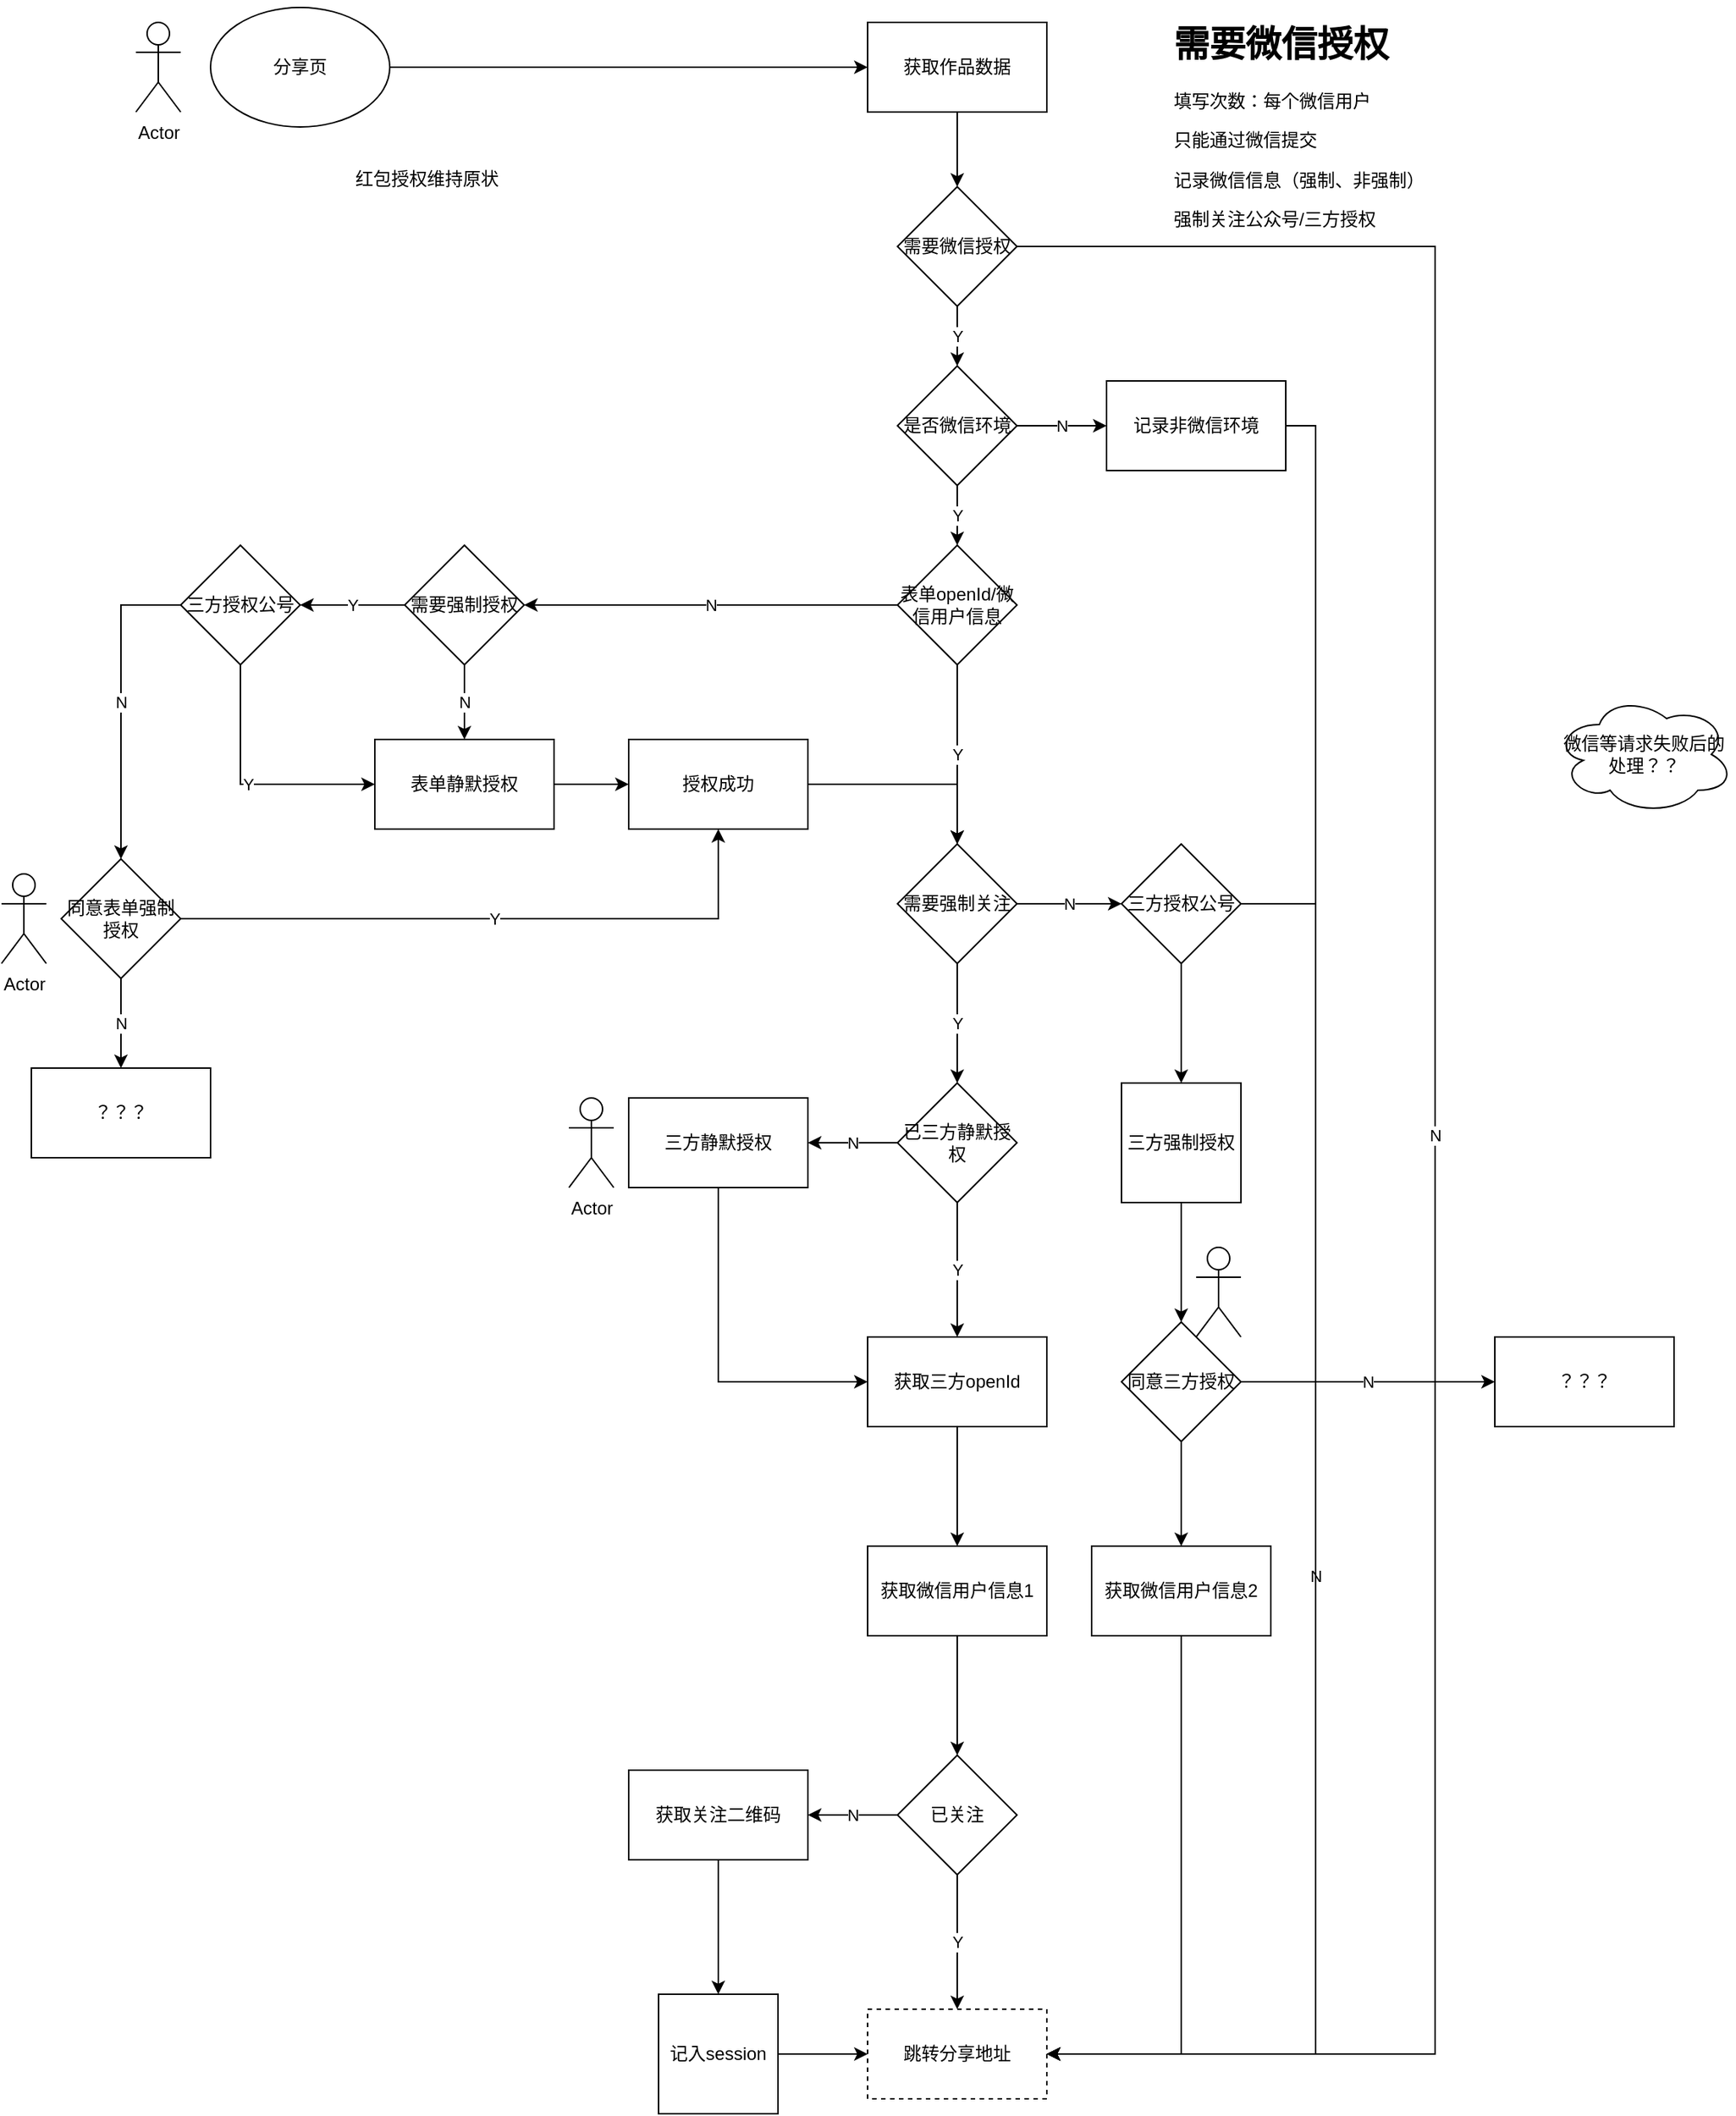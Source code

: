 <mxfile version="14.1.8" type="github">
  <diagram id="kgpKYQtTHZ0yAKxKKP6v" name="Page-1">
    <mxGraphModel dx="2412" dy="665" grid="1" gridSize="10" guides="1" tooltips="1" connect="1" arrows="1" fold="1" page="1" pageScale="1" pageWidth="850" pageHeight="1100" math="0" shadow="0">
      <root>
        <mxCell id="0" />
        <mxCell id="1" parent="0" />
        <mxCell id="RKxTLSYBz2Tuo5BJa__w-16" value="" style="edgeStyle=orthogonalEdgeStyle;rounded=0;orthogonalLoop=1;jettySize=auto;html=1;" edge="1" parent="1" source="RKxTLSYBz2Tuo5BJa__w-12" target="RKxTLSYBz2Tuo5BJa__w-15">
          <mxGeometry relative="1" as="geometry" />
        </mxCell>
        <mxCell id="RKxTLSYBz2Tuo5BJa__w-12" value="分享页" style="ellipse;whiteSpace=wrap;html=1;" vertex="1" parent="1">
          <mxGeometry x="10" y="10" width="120" height="80" as="geometry" />
        </mxCell>
        <mxCell id="RKxTLSYBz2Tuo5BJa__w-21" value="" style="edgeStyle=orthogonalEdgeStyle;rounded=0;orthogonalLoop=1;jettySize=auto;html=1;" edge="1" parent="1" source="RKxTLSYBz2Tuo5BJa__w-15" target="RKxTLSYBz2Tuo5BJa__w-20">
          <mxGeometry relative="1" as="geometry" />
        </mxCell>
        <mxCell id="RKxTLSYBz2Tuo5BJa__w-15" value="获取作品数据" style="whiteSpace=wrap;html=1;" vertex="1" parent="1">
          <mxGeometry x="450" y="20" width="120" height="60" as="geometry" />
        </mxCell>
        <mxCell id="RKxTLSYBz2Tuo5BJa__w-19" value="红包授权维持原状" style="text;html=1;strokeColor=none;fillColor=none;align=center;verticalAlign=middle;whiteSpace=wrap;rounded=0;" vertex="1" parent="1">
          <mxGeometry x="100" y="110" width="110" height="30" as="geometry" />
        </mxCell>
        <mxCell id="RKxTLSYBz2Tuo5BJa__w-42" value="N" style="edgeStyle=orthogonalEdgeStyle;rounded=0;orthogonalLoop=1;jettySize=auto;html=1;exitX=1;exitY=0.5;exitDx=0;exitDy=0;entryX=1;entryY=0.5;entryDx=0;entryDy=0;" edge="1" parent="1" source="RKxTLSYBz2Tuo5BJa__w-20" target="RKxTLSYBz2Tuo5BJa__w-33">
          <mxGeometry relative="1" as="geometry">
            <Array as="points">
              <mxPoint x="830" y="170" />
              <mxPoint x="830" y="1380" />
            </Array>
          </mxGeometry>
        </mxCell>
        <mxCell id="RKxTLSYBz2Tuo5BJa__w-96" value="Y" style="edgeStyle=orthogonalEdgeStyle;rounded=0;orthogonalLoop=1;jettySize=auto;html=1;" edge="1" parent="1" source="RKxTLSYBz2Tuo5BJa__w-20" target="RKxTLSYBz2Tuo5BJa__w-95">
          <mxGeometry relative="1" as="geometry" />
        </mxCell>
        <mxCell id="RKxTLSYBz2Tuo5BJa__w-20" value="需要微信授权" style="rhombus;whiteSpace=wrap;html=1;" vertex="1" parent="1">
          <mxGeometry x="470" y="130" width="80" height="80" as="geometry" />
        </mxCell>
        <mxCell id="RKxTLSYBz2Tuo5BJa__w-22" value="&lt;h1&gt;需要微信授权&lt;/h1&gt;&lt;p&gt;填写次数：每个微信用户&lt;/p&gt;&lt;p&gt;只能通过微信提交&lt;/p&gt;&lt;p&gt;记录微信信息（强制、非强制）&lt;/p&gt;&lt;p&gt;强制关注公众号/三方授权&lt;/p&gt;" style="text;html=1;strokeColor=none;fillColor=none;spacing=5;spacingTop=-20;whiteSpace=wrap;overflow=hidden;rounded=0;" vertex="1" parent="1">
          <mxGeometry x="650" y="15" width="190" height="150" as="geometry" />
        </mxCell>
        <mxCell id="RKxTLSYBz2Tuo5BJa__w-28" value="Y" style="edgeStyle=orthogonalEdgeStyle;rounded=0;orthogonalLoop=1;jettySize=auto;html=1;" edge="1" parent="1" source="RKxTLSYBz2Tuo5BJa__w-25" target="RKxTLSYBz2Tuo5BJa__w-27">
          <mxGeometry relative="1" as="geometry" />
        </mxCell>
        <mxCell id="RKxTLSYBz2Tuo5BJa__w-44" value="N" style="edgeStyle=orthogonalEdgeStyle;rounded=0;orthogonalLoop=1;jettySize=auto;html=1;" edge="1" parent="1" source="RKxTLSYBz2Tuo5BJa__w-25" target="RKxTLSYBz2Tuo5BJa__w-43">
          <mxGeometry relative="1" as="geometry" />
        </mxCell>
        <mxCell id="RKxTLSYBz2Tuo5BJa__w-25" value="表单openId/微信用户信息" style="rhombus;whiteSpace=wrap;html=1;" vertex="1" parent="1">
          <mxGeometry x="470" y="370" width="80" height="80" as="geometry" />
        </mxCell>
        <mxCell id="RKxTLSYBz2Tuo5BJa__w-30" value="Y" style="edgeStyle=orthogonalEdgeStyle;rounded=0;orthogonalLoop=1;jettySize=auto;html=1;" edge="1" parent="1" source="RKxTLSYBz2Tuo5BJa__w-27" target="RKxTLSYBz2Tuo5BJa__w-29">
          <mxGeometry relative="1" as="geometry" />
        </mxCell>
        <mxCell id="RKxTLSYBz2Tuo5BJa__w-76" value="N" style="edgeStyle=orthogonalEdgeStyle;rounded=0;orthogonalLoop=1;jettySize=auto;html=1;" edge="1" parent="1" source="RKxTLSYBz2Tuo5BJa__w-27" target="RKxTLSYBz2Tuo5BJa__w-75">
          <mxGeometry relative="1" as="geometry" />
        </mxCell>
        <mxCell id="RKxTLSYBz2Tuo5BJa__w-27" value="需要强制关注" style="rhombus;whiteSpace=wrap;html=1;" vertex="1" parent="1">
          <mxGeometry x="470" y="570" width="80" height="80" as="geometry" />
        </mxCell>
        <mxCell id="RKxTLSYBz2Tuo5BJa__w-55" value="Y" style="edgeStyle=orthogonalEdgeStyle;rounded=0;orthogonalLoop=1;jettySize=auto;html=1;" edge="1" parent="1" source="RKxTLSYBz2Tuo5BJa__w-29" target="RKxTLSYBz2Tuo5BJa__w-54">
          <mxGeometry relative="1" as="geometry" />
        </mxCell>
        <mxCell id="RKxTLSYBz2Tuo5BJa__w-58" value="N" style="edgeStyle=orthogonalEdgeStyle;rounded=0;orthogonalLoop=1;jettySize=auto;html=1;" edge="1" parent="1" source="RKxTLSYBz2Tuo5BJa__w-29" target="RKxTLSYBz2Tuo5BJa__w-57">
          <mxGeometry relative="1" as="geometry" />
        </mxCell>
        <mxCell id="RKxTLSYBz2Tuo5BJa__w-29" value="已三方静默授权" style="rhombus;whiteSpace=wrap;html=1;" vertex="1" parent="1">
          <mxGeometry x="470" y="730" width="80" height="80" as="geometry" />
        </mxCell>
        <mxCell id="RKxTLSYBz2Tuo5BJa__w-34" value="Y" style="edgeStyle=orthogonalEdgeStyle;rounded=0;orthogonalLoop=1;jettySize=auto;html=1;" edge="1" parent="1" source="RKxTLSYBz2Tuo5BJa__w-31" target="RKxTLSYBz2Tuo5BJa__w-33">
          <mxGeometry relative="1" as="geometry" />
        </mxCell>
        <mxCell id="RKxTLSYBz2Tuo5BJa__w-61" value="N" style="edgeStyle=orthogonalEdgeStyle;rounded=0;orthogonalLoop=1;jettySize=auto;html=1;" edge="1" parent="1" source="RKxTLSYBz2Tuo5BJa__w-31" target="RKxTLSYBz2Tuo5BJa__w-60">
          <mxGeometry relative="1" as="geometry" />
        </mxCell>
        <mxCell id="RKxTLSYBz2Tuo5BJa__w-31" value="已关注" style="rhombus;whiteSpace=wrap;html=1;" vertex="1" parent="1">
          <mxGeometry x="470" y="1180" width="80" height="80" as="geometry" />
        </mxCell>
        <mxCell id="RKxTLSYBz2Tuo5BJa__w-33" value="跳转分享地址" style="whiteSpace=wrap;html=1;dashed=1;" vertex="1" parent="1">
          <mxGeometry x="450" y="1350" width="120" height="60" as="geometry" />
        </mxCell>
        <mxCell id="RKxTLSYBz2Tuo5BJa__w-46" value="N" style="edgeStyle=orthogonalEdgeStyle;rounded=0;orthogonalLoop=1;jettySize=auto;html=1;entryX=0.5;entryY=0;entryDx=0;entryDy=0;" edge="1" parent="1" source="RKxTLSYBz2Tuo5BJa__w-43" target="RKxTLSYBz2Tuo5BJa__w-67">
          <mxGeometry relative="1" as="geometry">
            <mxPoint x="300" y="510" as="targetPoint" />
          </mxGeometry>
        </mxCell>
        <mxCell id="RKxTLSYBz2Tuo5BJa__w-66" value="Y" style="edgeStyle=orthogonalEdgeStyle;rounded=0;orthogonalLoop=1;jettySize=auto;html=1;" edge="1" parent="1" source="RKxTLSYBz2Tuo5BJa__w-43" target="RKxTLSYBz2Tuo5BJa__w-65">
          <mxGeometry relative="1" as="geometry" />
        </mxCell>
        <mxCell id="RKxTLSYBz2Tuo5BJa__w-43" value="需要强制授权" style="rhombus;whiteSpace=wrap;html=1;" vertex="1" parent="1">
          <mxGeometry x="140" y="370" width="80" height="80" as="geometry" />
        </mxCell>
        <mxCell id="RKxTLSYBz2Tuo5BJa__w-47" style="edgeStyle=orthogonalEdgeStyle;rounded=0;orthogonalLoop=1;jettySize=auto;html=1;exitX=1;exitY=0.5;exitDx=0;exitDy=0;entryX=0.5;entryY=0;entryDx=0;entryDy=0;" edge="1" parent="1" source="RKxTLSYBz2Tuo5BJa__w-45" target="RKxTLSYBz2Tuo5BJa__w-27">
          <mxGeometry relative="1" as="geometry" />
        </mxCell>
        <mxCell id="RKxTLSYBz2Tuo5BJa__w-45" value="授权成功" style="whiteSpace=wrap;html=1;" vertex="1" parent="1">
          <mxGeometry x="290" y="500" width="120" height="60" as="geometry" />
        </mxCell>
        <mxCell id="RKxTLSYBz2Tuo5BJa__w-52" value="N" style="edgeStyle=orthogonalEdgeStyle;rounded=0;orthogonalLoop=1;jettySize=auto;html=1;" edge="1" parent="1" source="RKxTLSYBz2Tuo5BJa__w-48" target="RKxTLSYBz2Tuo5BJa__w-51">
          <mxGeometry relative="1" as="geometry" />
        </mxCell>
        <mxCell id="RKxTLSYBz2Tuo5BJa__w-71" value="Y" style="edgeStyle=orthogonalEdgeStyle;rounded=0;orthogonalLoop=1;jettySize=auto;html=1;exitX=1;exitY=0.5;exitDx=0;exitDy=0;entryX=0.5;entryY=1;entryDx=0;entryDy=0;" edge="1" parent="1" source="RKxTLSYBz2Tuo5BJa__w-48" target="RKxTLSYBz2Tuo5BJa__w-45">
          <mxGeometry relative="1" as="geometry" />
        </mxCell>
        <mxCell id="RKxTLSYBz2Tuo5BJa__w-48" value="同意表单强制授权" style="rhombus;whiteSpace=wrap;html=1;" vertex="1" parent="1">
          <mxGeometry x="-90" y="580" width="80" height="80" as="geometry" />
        </mxCell>
        <mxCell id="RKxTLSYBz2Tuo5BJa__w-51" value="？？？" style="whiteSpace=wrap;html=1;" vertex="1" parent="1">
          <mxGeometry x="-110" y="720" width="120" height="60" as="geometry" />
        </mxCell>
        <mxCell id="RKxTLSYBz2Tuo5BJa__w-81" value="" style="edgeStyle=orthogonalEdgeStyle;rounded=0;orthogonalLoop=1;jettySize=auto;html=1;" edge="1" parent="1" source="RKxTLSYBz2Tuo5BJa__w-54" target="RKxTLSYBz2Tuo5BJa__w-80">
          <mxGeometry relative="1" as="geometry" />
        </mxCell>
        <mxCell id="RKxTLSYBz2Tuo5BJa__w-54" value="获取三方openId" style="whiteSpace=wrap;html=1;" vertex="1" parent="1">
          <mxGeometry x="450" y="900" width="120" height="60" as="geometry" />
        </mxCell>
        <mxCell id="RKxTLSYBz2Tuo5BJa__w-59" style="edgeStyle=orthogonalEdgeStyle;rounded=0;orthogonalLoop=1;jettySize=auto;html=1;exitX=0.5;exitY=1;exitDx=0;exitDy=0;entryX=0;entryY=0.5;entryDx=0;entryDy=0;" edge="1" parent="1" source="RKxTLSYBz2Tuo5BJa__w-57" target="RKxTLSYBz2Tuo5BJa__w-54">
          <mxGeometry relative="1" as="geometry" />
        </mxCell>
        <mxCell id="RKxTLSYBz2Tuo5BJa__w-57" value="三方静默授权" style="whiteSpace=wrap;html=1;" vertex="1" parent="1">
          <mxGeometry x="290" y="740" width="120" height="60" as="geometry" />
        </mxCell>
        <mxCell id="RKxTLSYBz2Tuo5BJa__w-63" value="" style="edgeStyle=orthogonalEdgeStyle;rounded=0;orthogonalLoop=1;jettySize=auto;html=1;" edge="1" parent="1" source="RKxTLSYBz2Tuo5BJa__w-60" target="RKxTLSYBz2Tuo5BJa__w-62">
          <mxGeometry relative="1" as="geometry" />
        </mxCell>
        <mxCell id="RKxTLSYBz2Tuo5BJa__w-60" value="获取关注二维码" style="whiteSpace=wrap;html=1;" vertex="1" parent="1">
          <mxGeometry x="290" y="1190" width="120" height="60" as="geometry" />
        </mxCell>
        <mxCell id="RKxTLSYBz2Tuo5BJa__w-64" style="edgeStyle=orthogonalEdgeStyle;rounded=0;orthogonalLoop=1;jettySize=auto;html=1;exitX=1;exitY=0.5;exitDx=0;exitDy=0;entryX=0;entryY=0.5;entryDx=0;entryDy=0;" edge="1" parent="1" source="RKxTLSYBz2Tuo5BJa__w-62" target="RKxTLSYBz2Tuo5BJa__w-33">
          <mxGeometry relative="1" as="geometry" />
        </mxCell>
        <mxCell id="RKxTLSYBz2Tuo5BJa__w-62" value="记入session" style="rounded=0;whiteSpace=wrap;html=1;fontFamily=Helvetica;fontSize=12;fontColor=#000000;align=center;strokeColor=#000000;fillColor=#ffffff;" vertex="1" parent="1">
          <mxGeometry x="310" y="1340" width="80" height="80" as="geometry" />
        </mxCell>
        <mxCell id="RKxTLSYBz2Tuo5BJa__w-68" value="Y" style="edgeStyle=orthogonalEdgeStyle;rounded=0;orthogonalLoop=1;jettySize=auto;html=1;entryX=0;entryY=0.5;entryDx=0;entryDy=0;exitX=0.5;exitY=1;exitDx=0;exitDy=0;" edge="1" parent="1" source="RKxTLSYBz2Tuo5BJa__w-65" target="RKxTLSYBz2Tuo5BJa__w-67">
          <mxGeometry relative="1" as="geometry" />
        </mxCell>
        <mxCell id="RKxTLSYBz2Tuo5BJa__w-70" value="N" style="edgeStyle=orthogonalEdgeStyle;rounded=0;orthogonalLoop=1;jettySize=auto;html=1;exitX=0;exitY=0.5;exitDx=0;exitDy=0;entryX=0.5;entryY=0;entryDx=0;entryDy=0;" edge="1" parent="1" source="RKxTLSYBz2Tuo5BJa__w-65" target="RKxTLSYBz2Tuo5BJa__w-48">
          <mxGeometry relative="1" as="geometry" />
        </mxCell>
        <mxCell id="RKxTLSYBz2Tuo5BJa__w-65" value="三方授权公号" style="rhombus;whiteSpace=wrap;html=1;" vertex="1" parent="1">
          <mxGeometry x="-10" y="370" width="80" height="80" as="geometry" />
        </mxCell>
        <mxCell id="RKxTLSYBz2Tuo5BJa__w-69" style="edgeStyle=orthogonalEdgeStyle;rounded=0;orthogonalLoop=1;jettySize=auto;html=1;exitX=1;exitY=0.5;exitDx=0;exitDy=0;entryX=0;entryY=0.5;entryDx=0;entryDy=0;" edge="1" parent="1" source="RKxTLSYBz2Tuo5BJa__w-67" target="RKxTLSYBz2Tuo5BJa__w-45">
          <mxGeometry relative="1" as="geometry" />
        </mxCell>
        <mxCell id="RKxTLSYBz2Tuo5BJa__w-67" value="表单静默授权" style="whiteSpace=wrap;html=1;" vertex="1" parent="1">
          <mxGeometry x="120" y="500" width="120" height="60" as="geometry" />
        </mxCell>
        <mxCell id="RKxTLSYBz2Tuo5BJa__w-72" value="Actor" style="shape=umlActor;verticalLabelPosition=bottom;verticalAlign=top;html=1;outlineConnect=0;" vertex="1" parent="1">
          <mxGeometry x="-130" y="590" width="30" height="60" as="geometry" />
        </mxCell>
        <mxCell id="RKxTLSYBz2Tuo5BJa__w-73" value="Actor" style="shape=umlActor;verticalLabelPosition=bottom;verticalAlign=top;html=1;outlineConnect=0;" vertex="1" parent="1">
          <mxGeometry x="-40" y="20" width="30" height="60" as="geometry" />
        </mxCell>
        <mxCell id="RKxTLSYBz2Tuo5BJa__w-74" value="Actor" style="shape=umlActor;verticalLabelPosition=bottom;verticalAlign=top;html=1;outlineConnect=0;" vertex="1" parent="1">
          <mxGeometry x="250" y="740" width="30" height="60" as="geometry" />
        </mxCell>
        <mxCell id="RKxTLSYBz2Tuo5BJa__w-77" value="N" style="edgeStyle=orthogonalEdgeStyle;rounded=0;orthogonalLoop=1;jettySize=auto;html=1;exitX=1;exitY=0.5;exitDx=0;exitDy=0;entryX=1;entryY=0.5;entryDx=0;entryDy=0;" edge="1" parent="1" source="RKxTLSYBz2Tuo5BJa__w-75" target="RKxTLSYBz2Tuo5BJa__w-33">
          <mxGeometry relative="1" as="geometry">
            <Array as="points">
              <mxPoint x="750" y="610" />
              <mxPoint x="750" y="1380" />
            </Array>
          </mxGeometry>
        </mxCell>
        <mxCell id="RKxTLSYBz2Tuo5BJa__w-79" value="" style="edgeStyle=orthogonalEdgeStyle;rounded=0;orthogonalLoop=1;jettySize=auto;html=1;" edge="1" parent="1" source="RKxTLSYBz2Tuo5BJa__w-75" target="RKxTLSYBz2Tuo5BJa__w-78">
          <mxGeometry relative="1" as="geometry" />
        </mxCell>
        <mxCell id="RKxTLSYBz2Tuo5BJa__w-75" value="三方授权公号" style="rhombus;whiteSpace=wrap;html=1;" vertex="1" parent="1">
          <mxGeometry x="620" y="570" width="80" height="80" as="geometry" />
        </mxCell>
        <mxCell id="RKxTLSYBz2Tuo5BJa__w-84" value="" style="edgeStyle=orthogonalEdgeStyle;rounded=0;orthogonalLoop=1;jettySize=auto;html=1;" edge="1" parent="1" source="RKxTLSYBz2Tuo5BJa__w-78" target="RKxTLSYBz2Tuo5BJa__w-83">
          <mxGeometry relative="1" as="geometry" />
        </mxCell>
        <mxCell id="RKxTLSYBz2Tuo5BJa__w-78" value="三方强制授权" style="rounded=0;whiteSpace=wrap;html=1;fontFamily=Helvetica;fontSize=12;fontColor=#000000;align=center;strokeColor=#000000;fillColor=#ffffff;" vertex="1" parent="1">
          <mxGeometry x="620" y="730" width="80" height="80" as="geometry" />
        </mxCell>
        <mxCell id="RKxTLSYBz2Tuo5BJa__w-82" style="edgeStyle=orthogonalEdgeStyle;rounded=0;orthogonalLoop=1;jettySize=auto;html=1;exitX=0.5;exitY=1;exitDx=0;exitDy=0;entryX=0.5;entryY=0;entryDx=0;entryDy=0;" edge="1" parent="1" source="RKxTLSYBz2Tuo5BJa__w-80" target="RKxTLSYBz2Tuo5BJa__w-31">
          <mxGeometry relative="1" as="geometry" />
        </mxCell>
        <mxCell id="RKxTLSYBz2Tuo5BJa__w-80" value="获取微信用户信息1" style="whiteSpace=wrap;html=1;" vertex="1" parent="1">
          <mxGeometry x="450" y="1040" width="120" height="60" as="geometry" />
        </mxCell>
        <mxCell id="RKxTLSYBz2Tuo5BJa__w-88" value="N" style="edgeStyle=orthogonalEdgeStyle;rounded=0;orthogonalLoop=1;jettySize=auto;html=1;" edge="1" parent="1" source="RKxTLSYBz2Tuo5BJa__w-83" target="RKxTLSYBz2Tuo5BJa__w-87">
          <mxGeometry relative="1" as="geometry" />
        </mxCell>
        <mxCell id="RKxTLSYBz2Tuo5BJa__w-91" value="" style="edgeStyle=orthogonalEdgeStyle;rounded=0;orthogonalLoop=1;jettySize=auto;html=1;" edge="1" parent="1" source="RKxTLSYBz2Tuo5BJa__w-83" target="RKxTLSYBz2Tuo5BJa__w-90">
          <mxGeometry relative="1" as="geometry" />
        </mxCell>
        <mxCell id="RKxTLSYBz2Tuo5BJa__w-83" value="同意三方授权" style="rhombus;whiteSpace=wrap;html=1;rounded=0;" vertex="1" parent="1">
          <mxGeometry x="620" y="890" width="80" height="80" as="geometry" />
        </mxCell>
        <mxCell id="RKxTLSYBz2Tuo5BJa__w-85" value="" style="shape=umlActor;verticalLabelPosition=bottom;verticalAlign=top;html=1;outlineConnect=0;" vertex="1" parent="1">
          <mxGeometry x="670" y="840" width="30" height="60" as="geometry" />
        </mxCell>
        <mxCell id="RKxTLSYBz2Tuo5BJa__w-87" value="？？？" style="whiteSpace=wrap;html=1;rounded=0;" vertex="1" parent="1">
          <mxGeometry x="870" y="900" width="120" height="60" as="geometry" />
        </mxCell>
        <mxCell id="RKxTLSYBz2Tuo5BJa__w-89" value="微信等请求失败后的处理？？" style="ellipse;shape=cloud;whiteSpace=wrap;html=1;" vertex="1" parent="1">
          <mxGeometry x="910" y="470" width="120" height="80" as="geometry" />
        </mxCell>
        <mxCell id="RKxTLSYBz2Tuo5BJa__w-92" style="edgeStyle=orthogonalEdgeStyle;rounded=0;orthogonalLoop=1;jettySize=auto;html=1;exitX=0.5;exitY=1;exitDx=0;exitDy=0;entryX=1;entryY=0.5;entryDx=0;entryDy=0;" edge="1" parent="1" source="RKxTLSYBz2Tuo5BJa__w-90" target="RKxTLSYBz2Tuo5BJa__w-33">
          <mxGeometry relative="1" as="geometry" />
        </mxCell>
        <mxCell id="RKxTLSYBz2Tuo5BJa__w-90" value="获取微信用户信息2" style="whiteSpace=wrap;html=1;rounded=0;" vertex="1" parent="1">
          <mxGeometry x="600" y="1040" width="120" height="60" as="geometry" />
        </mxCell>
        <mxCell id="RKxTLSYBz2Tuo5BJa__w-97" value="Y" style="edgeStyle=orthogonalEdgeStyle;rounded=0;orthogonalLoop=1;jettySize=auto;html=1;exitX=0.5;exitY=1;exitDx=0;exitDy=0;" edge="1" parent="1" source="RKxTLSYBz2Tuo5BJa__w-95" target="RKxTLSYBz2Tuo5BJa__w-25">
          <mxGeometry relative="1" as="geometry" />
        </mxCell>
        <mxCell id="RKxTLSYBz2Tuo5BJa__w-99" value="N" style="edgeStyle=orthogonalEdgeStyle;rounded=0;orthogonalLoop=1;jettySize=auto;html=1;" edge="1" parent="1" source="RKxTLSYBz2Tuo5BJa__w-95" target="RKxTLSYBz2Tuo5BJa__w-98">
          <mxGeometry relative="1" as="geometry" />
        </mxCell>
        <mxCell id="RKxTLSYBz2Tuo5BJa__w-95" value="是否微信环境" style="rhombus;whiteSpace=wrap;html=1;" vertex="1" parent="1">
          <mxGeometry x="470" y="250" width="80" height="80" as="geometry" />
        </mxCell>
        <mxCell id="RKxTLSYBz2Tuo5BJa__w-100" style="edgeStyle=orthogonalEdgeStyle;rounded=0;orthogonalLoop=1;jettySize=auto;html=1;exitX=1;exitY=0.5;exitDx=0;exitDy=0;entryX=1;entryY=0.5;entryDx=0;entryDy=0;" edge="1" parent="1" source="RKxTLSYBz2Tuo5BJa__w-98" target="RKxTLSYBz2Tuo5BJa__w-33">
          <mxGeometry relative="1" as="geometry" />
        </mxCell>
        <mxCell id="RKxTLSYBz2Tuo5BJa__w-98" value="记录非微信环境" style="whiteSpace=wrap;html=1;" vertex="1" parent="1">
          <mxGeometry x="610" y="260" width="120" height="60" as="geometry" />
        </mxCell>
      </root>
    </mxGraphModel>
  </diagram>
</mxfile>
